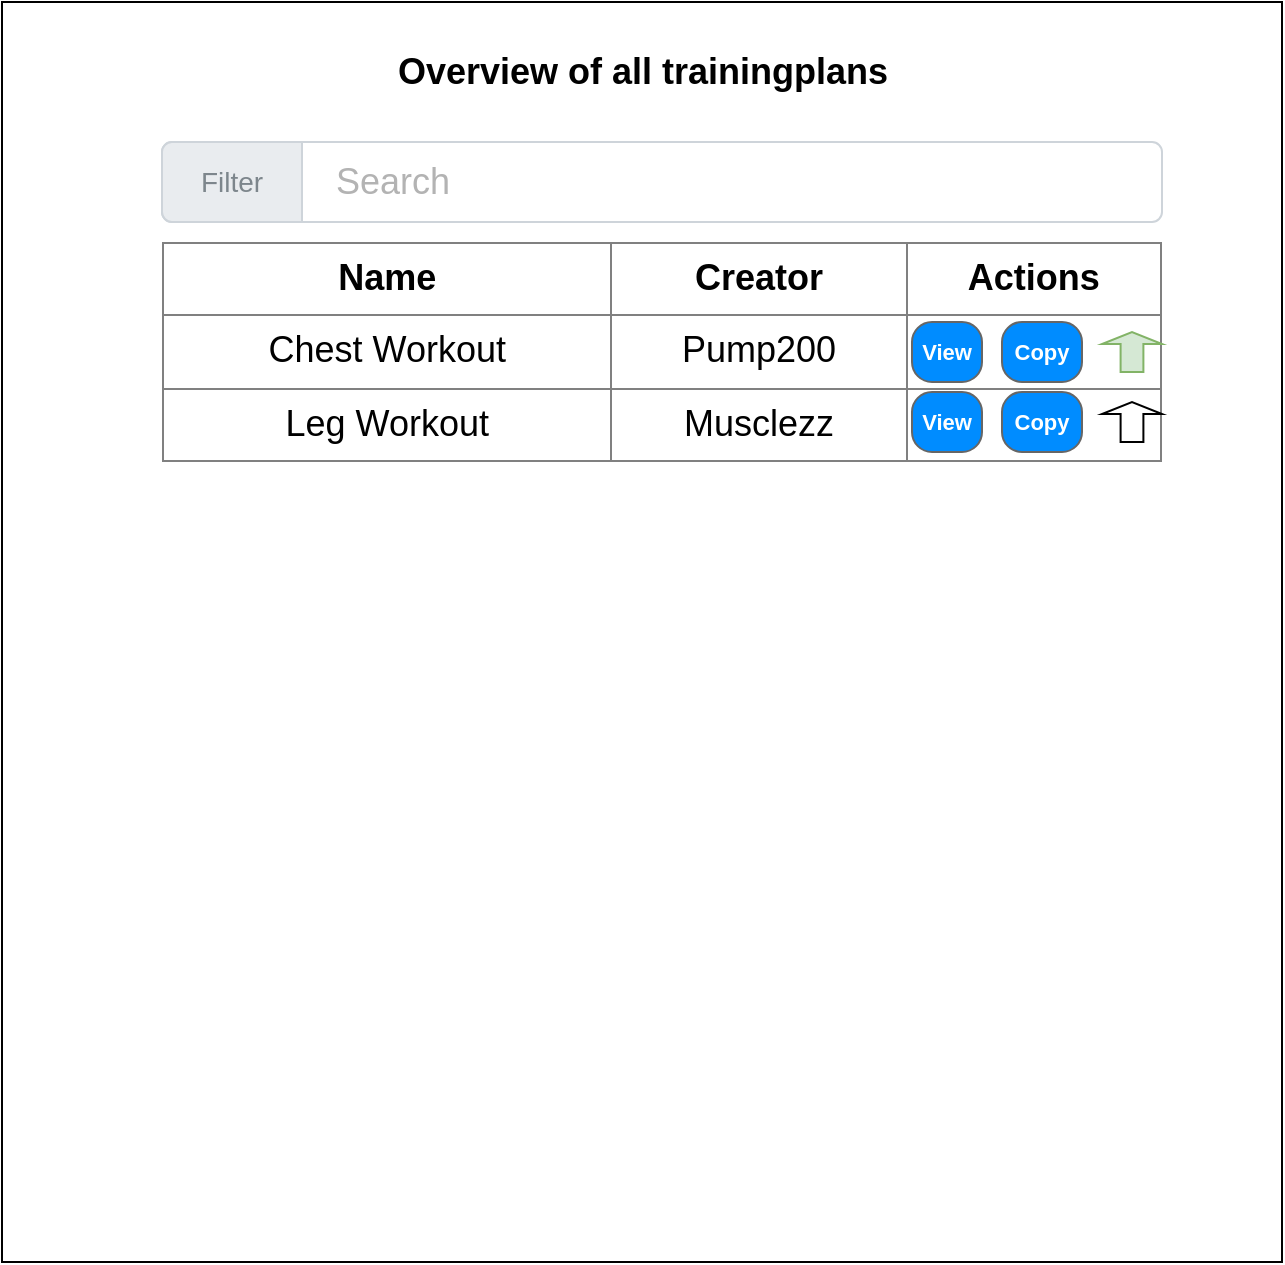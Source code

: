 <mxfile version="13.1.11" type="device"><diagram id="NjV3Lsw0xTL1NdhQq8Ag" name="Page-1"><mxGraphModel dx="1550" dy="819" grid="1" gridSize="10" guides="1" tooltips="1" connect="1" arrows="1" fold="1" page="1" pageScale="1" pageWidth="827" pageHeight="1169" math="0" shadow="0"><root><mxCell id="0"/><mxCell id="1" parent="0"/><mxCell id="z-_fGTM1auUC-kECyjdd-1" value="" style="rounded=0;whiteSpace=wrap;html=1;" vertex="1" parent="1"><mxGeometry x="120" y="40" width="640" height="630" as="geometry"/></mxCell><mxCell id="z-_fGTM1auUC-kECyjdd-2" value="Overview of all trainingplans" style="text;html=1;align=center;verticalAlign=middle;resizable=0;points=[];autosize=1;fontSize=18;fontStyle=1" vertex="1" parent="1"><mxGeometry x="310" y="60" width="260" height="30" as="geometry"/></mxCell><mxCell id="z-_fGTM1auUC-kECyjdd-3" value="&lt;table border=&quot;1&quot; width=&quot;100%&quot; style=&quot;width: 100% ; height: 100% ; border-collapse: collapse&quot;&gt;&lt;tbody&gt;&lt;tr&gt;&lt;td align=&quot;center&quot;&gt;&lt;b&gt;Name&lt;/b&gt;&lt;/td&gt;&lt;td align=&quot;center&quot;&gt;&lt;b&gt;Creator&lt;/b&gt;&lt;/td&gt;&lt;td align=&quot;center&quot;&gt;&lt;b&gt;Actions&lt;/b&gt;&lt;/td&gt;&lt;/tr&gt;&lt;tr&gt;&lt;td align=&quot;center&quot;&gt;Chest Workout&lt;/td&gt;&lt;td align=&quot;center&quot;&gt;Pump200&lt;/td&gt;&lt;td align=&quot;center&quot;&gt;&lt;br&gt;&lt;/td&gt;&lt;/tr&gt;&lt;tr&gt;&lt;td align=&quot;center&quot;&gt;Leg Workout&lt;/td&gt;&lt;td align=&quot;center&quot;&gt;Musclezz&lt;/td&gt;&lt;td align=&quot;center&quot;&gt;&lt;br&gt;&lt;/td&gt;&lt;/tr&gt;&lt;/tbody&gt;&lt;/table&gt;" style="text;html=1;strokeColor=none;fillColor=none;overflow=fill;fontSize=18;" vertex="1" parent="1"><mxGeometry x="200" y="160" width="500" height="110" as="geometry"/></mxCell><mxCell id="z-_fGTM1auUC-kECyjdd-4" value="View" style="strokeWidth=1;shadow=0;dashed=0;align=center;html=1;shape=mxgraph.mockup.buttons.button;strokeColor=#666666;fontColor=#ffffff;mainText=;buttonStyle=round;fontSize=11;fontStyle=1;fillColor=#008cff;whiteSpace=wrap;" vertex="1" parent="1"><mxGeometry x="575" y="200" width="35" height="30" as="geometry"/></mxCell><mxCell id="z-_fGTM1auUC-kECyjdd-5" value="Copy" style="strokeWidth=1;shadow=0;dashed=0;align=center;html=1;shape=mxgraph.mockup.buttons.button;strokeColor=#666666;fontColor=#ffffff;mainText=;buttonStyle=round;fontSize=11;fontStyle=1;fillColor=#008cff;whiteSpace=wrap;" vertex="1" parent="1"><mxGeometry x="620" y="200" width="40" height="30" as="geometry"/></mxCell><mxCell id="z-_fGTM1auUC-kECyjdd-9" value="View" style="strokeWidth=1;shadow=0;dashed=0;align=center;html=1;shape=mxgraph.mockup.buttons.button;strokeColor=#666666;fontColor=#ffffff;mainText=;buttonStyle=round;fontSize=11;fontStyle=1;fillColor=#008cff;whiteSpace=wrap;" vertex="1" parent="1"><mxGeometry x="575" y="235" width="35" height="30" as="geometry"/></mxCell><mxCell id="z-_fGTM1auUC-kECyjdd-10" value="Copy" style="strokeWidth=1;shadow=0;dashed=0;align=center;html=1;shape=mxgraph.mockup.buttons.button;strokeColor=#666666;fontColor=#ffffff;mainText=;buttonStyle=round;fontSize=11;fontStyle=1;fillColor=#008cff;whiteSpace=wrap;" vertex="1" parent="1"><mxGeometry x="620" y="235" width="40" height="30" as="geometry"/></mxCell><mxCell id="z-_fGTM1auUC-kECyjdd-16" value="" style="html=1;shadow=0;dashed=0;shape=mxgraph.bootstrap.rrect;rSize=5;strokeColor=#CED4DA;html=1;whiteSpace=wrap;fillColor=#FFFFFF;fontColor=#7D868C;align=left;spacing=15;spacingLeft=40;fontSize=14;" vertex="1" parent="1"><mxGeometry x="200" y="110" width="500" height="40" as="geometry"/></mxCell><mxCell id="z-_fGTM1auUC-kECyjdd-17" value="Filter" style="html=1;shadow=0;dashed=0;shape=mxgraph.bootstrap.leftButton;strokeColor=inherit;gradientColor=inherit;fontColor=inherit;fillColor=#E9ECEF;rSize=5;perimeter=none;whiteSpace=wrap;resizeHeight=1;fontSize=14;" vertex="1" parent="z-_fGTM1auUC-kECyjdd-16"><mxGeometry width="70" height="40" as="geometry"/></mxCell><mxCell id="z-_fGTM1auUC-kECyjdd-23" value="&lt;font color=&quot;#b3b3b3&quot;&gt;Search&lt;/font&gt;" style="text;html=1;align=center;verticalAlign=middle;resizable=0;points=[];autosize=1;fontSize=18;" vertex="1" parent="z-_fGTM1auUC-kECyjdd-16"><mxGeometry x="80" y="5" width="70" height="30" as="geometry"/></mxCell><mxCell id="z-_fGTM1auUC-kECyjdd-24" value="" style="shape=singleArrow;direction=north;whiteSpace=wrap;html=1;fontSize=11;arrowWidth=0.38;arrowSize=0.3;fillColor=#d5e8d4;strokeColor=#82b366;" vertex="1" parent="1"><mxGeometry x="670" y="205" width="30" height="20" as="geometry"/></mxCell><mxCell id="z-_fGTM1auUC-kECyjdd-27" value="" style="shape=singleArrow;direction=north;whiteSpace=wrap;html=1;fontSize=11;arrowWidth=0.38;arrowSize=0.3;" vertex="1" parent="1"><mxGeometry x="670" y="240" width="30" height="20" as="geometry"/></mxCell></root></mxGraphModel></diagram></mxfile>